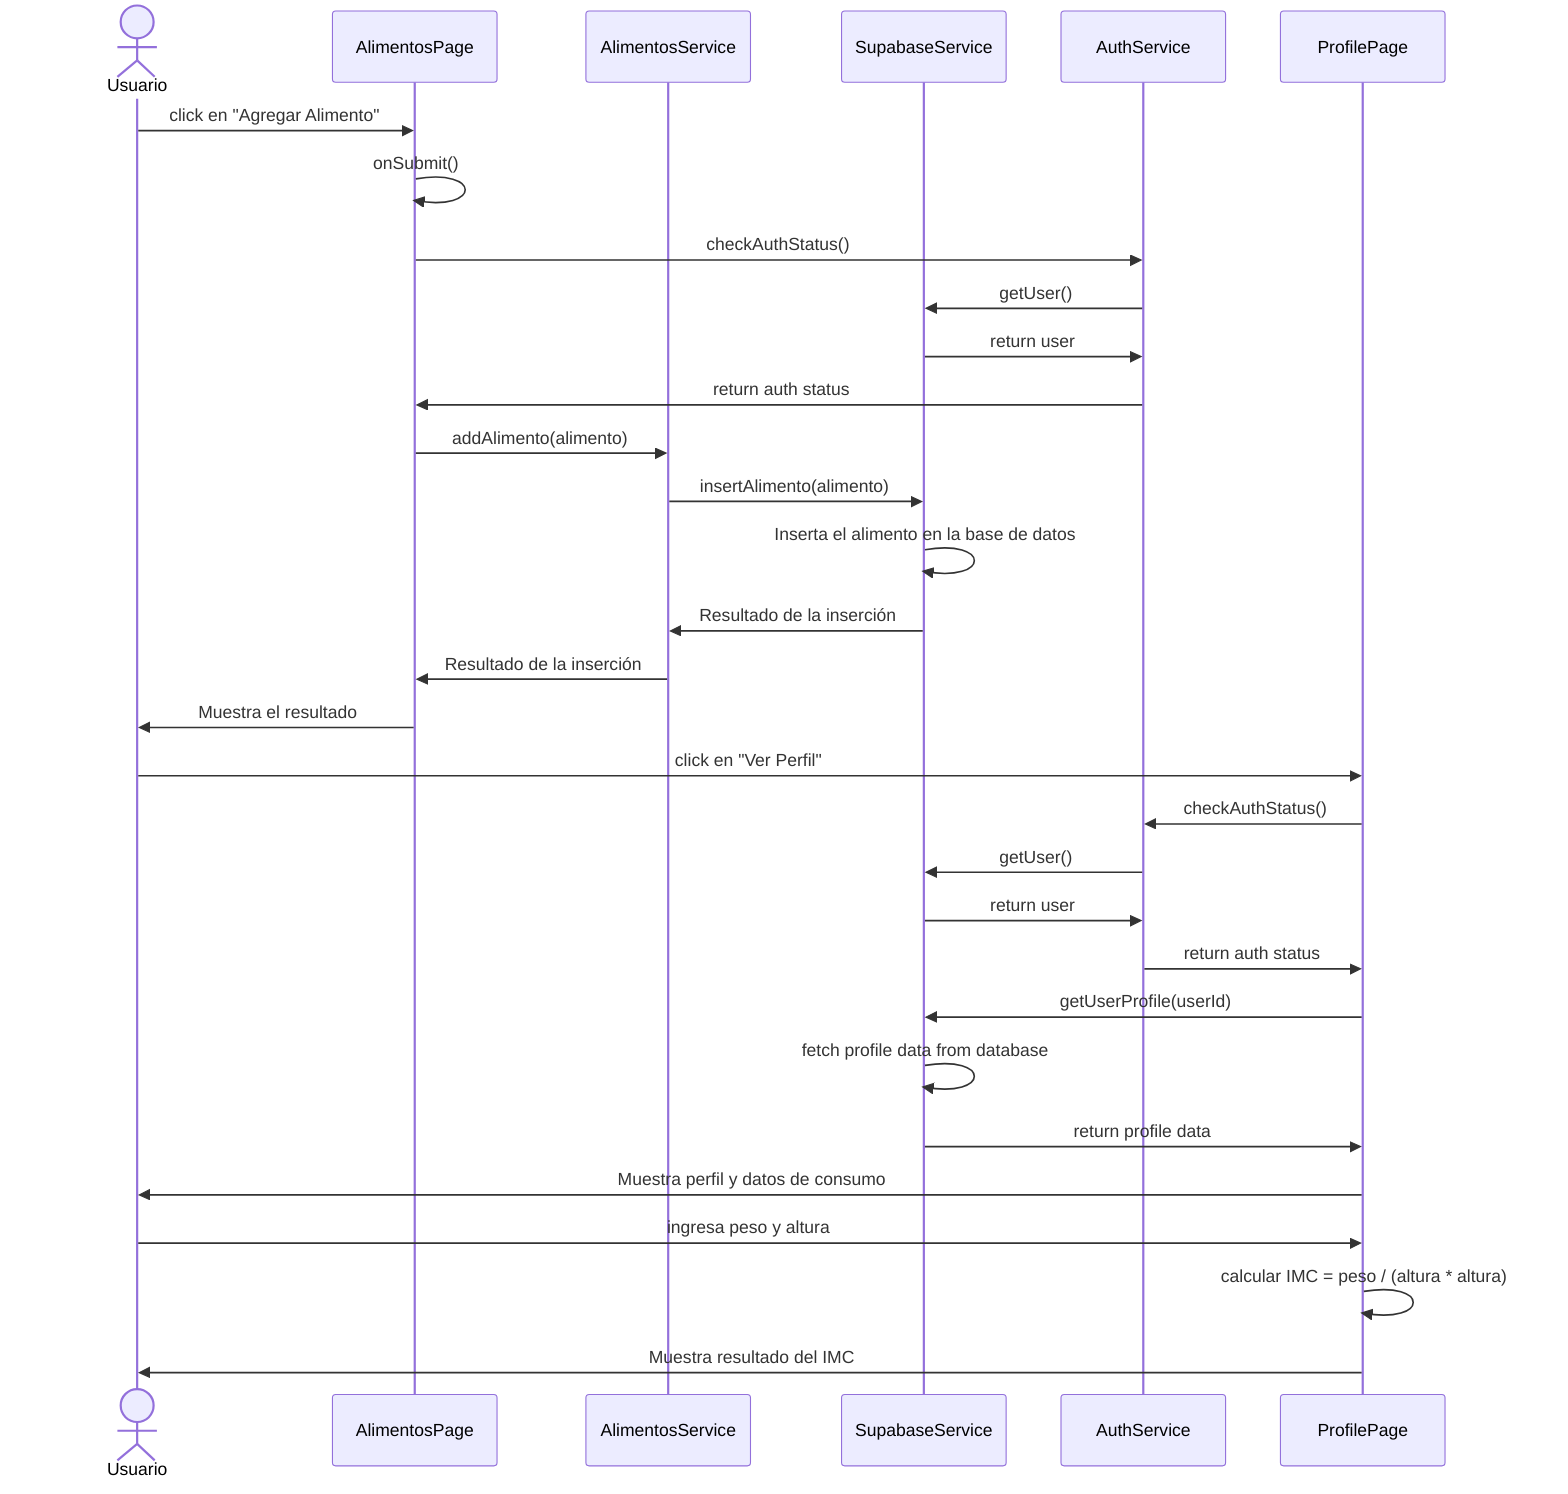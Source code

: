 sequenceDiagram
    actor Usuario
    participant AP as AlimentosPage
    participant AS as AlimentosService
    participant SS as SupabaseService
    participant AuthS as AuthService
    participant PP as ProfilePage

    Usuario ->> AP: click en "Agregar Alimento"
    AP ->> AP: onSubmit()
    AP ->> AuthS: checkAuthStatus()
    AuthS ->> SS: getUser()
    SS ->> AuthS: return user
    AuthS ->> AP: return auth status

    AP ->> AS: addAlimento(alimento)
    AS ->> SS: insertAlimento(alimento)
    SS ->> SS: Inserta el alimento en la base de datos
    SS ->> AS: Resultado de la inserción
    AS ->> AP: Resultado de la inserción
    AP ->> Usuario: Muestra el resultado

    Usuario ->> PP: click en "Ver Perfil"
    PP ->> AuthS: checkAuthStatus()
    AuthS ->> SS: getUser()
    SS ->> AuthS: return user
    AuthS ->> PP: return auth status

    PP ->> SS: getUserProfile(userId)
    SS ->> SS: fetch profile data from database
    SS ->> PP: return profile data
    PP ->> Usuario: Muestra perfil y datos de consumo

    Usuario ->> PP: ingresa peso y altura
    PP ->> PP: calcular IMC = peso / (altura * altura)
    PP ->> Usuario: Muestra resultado del IMC